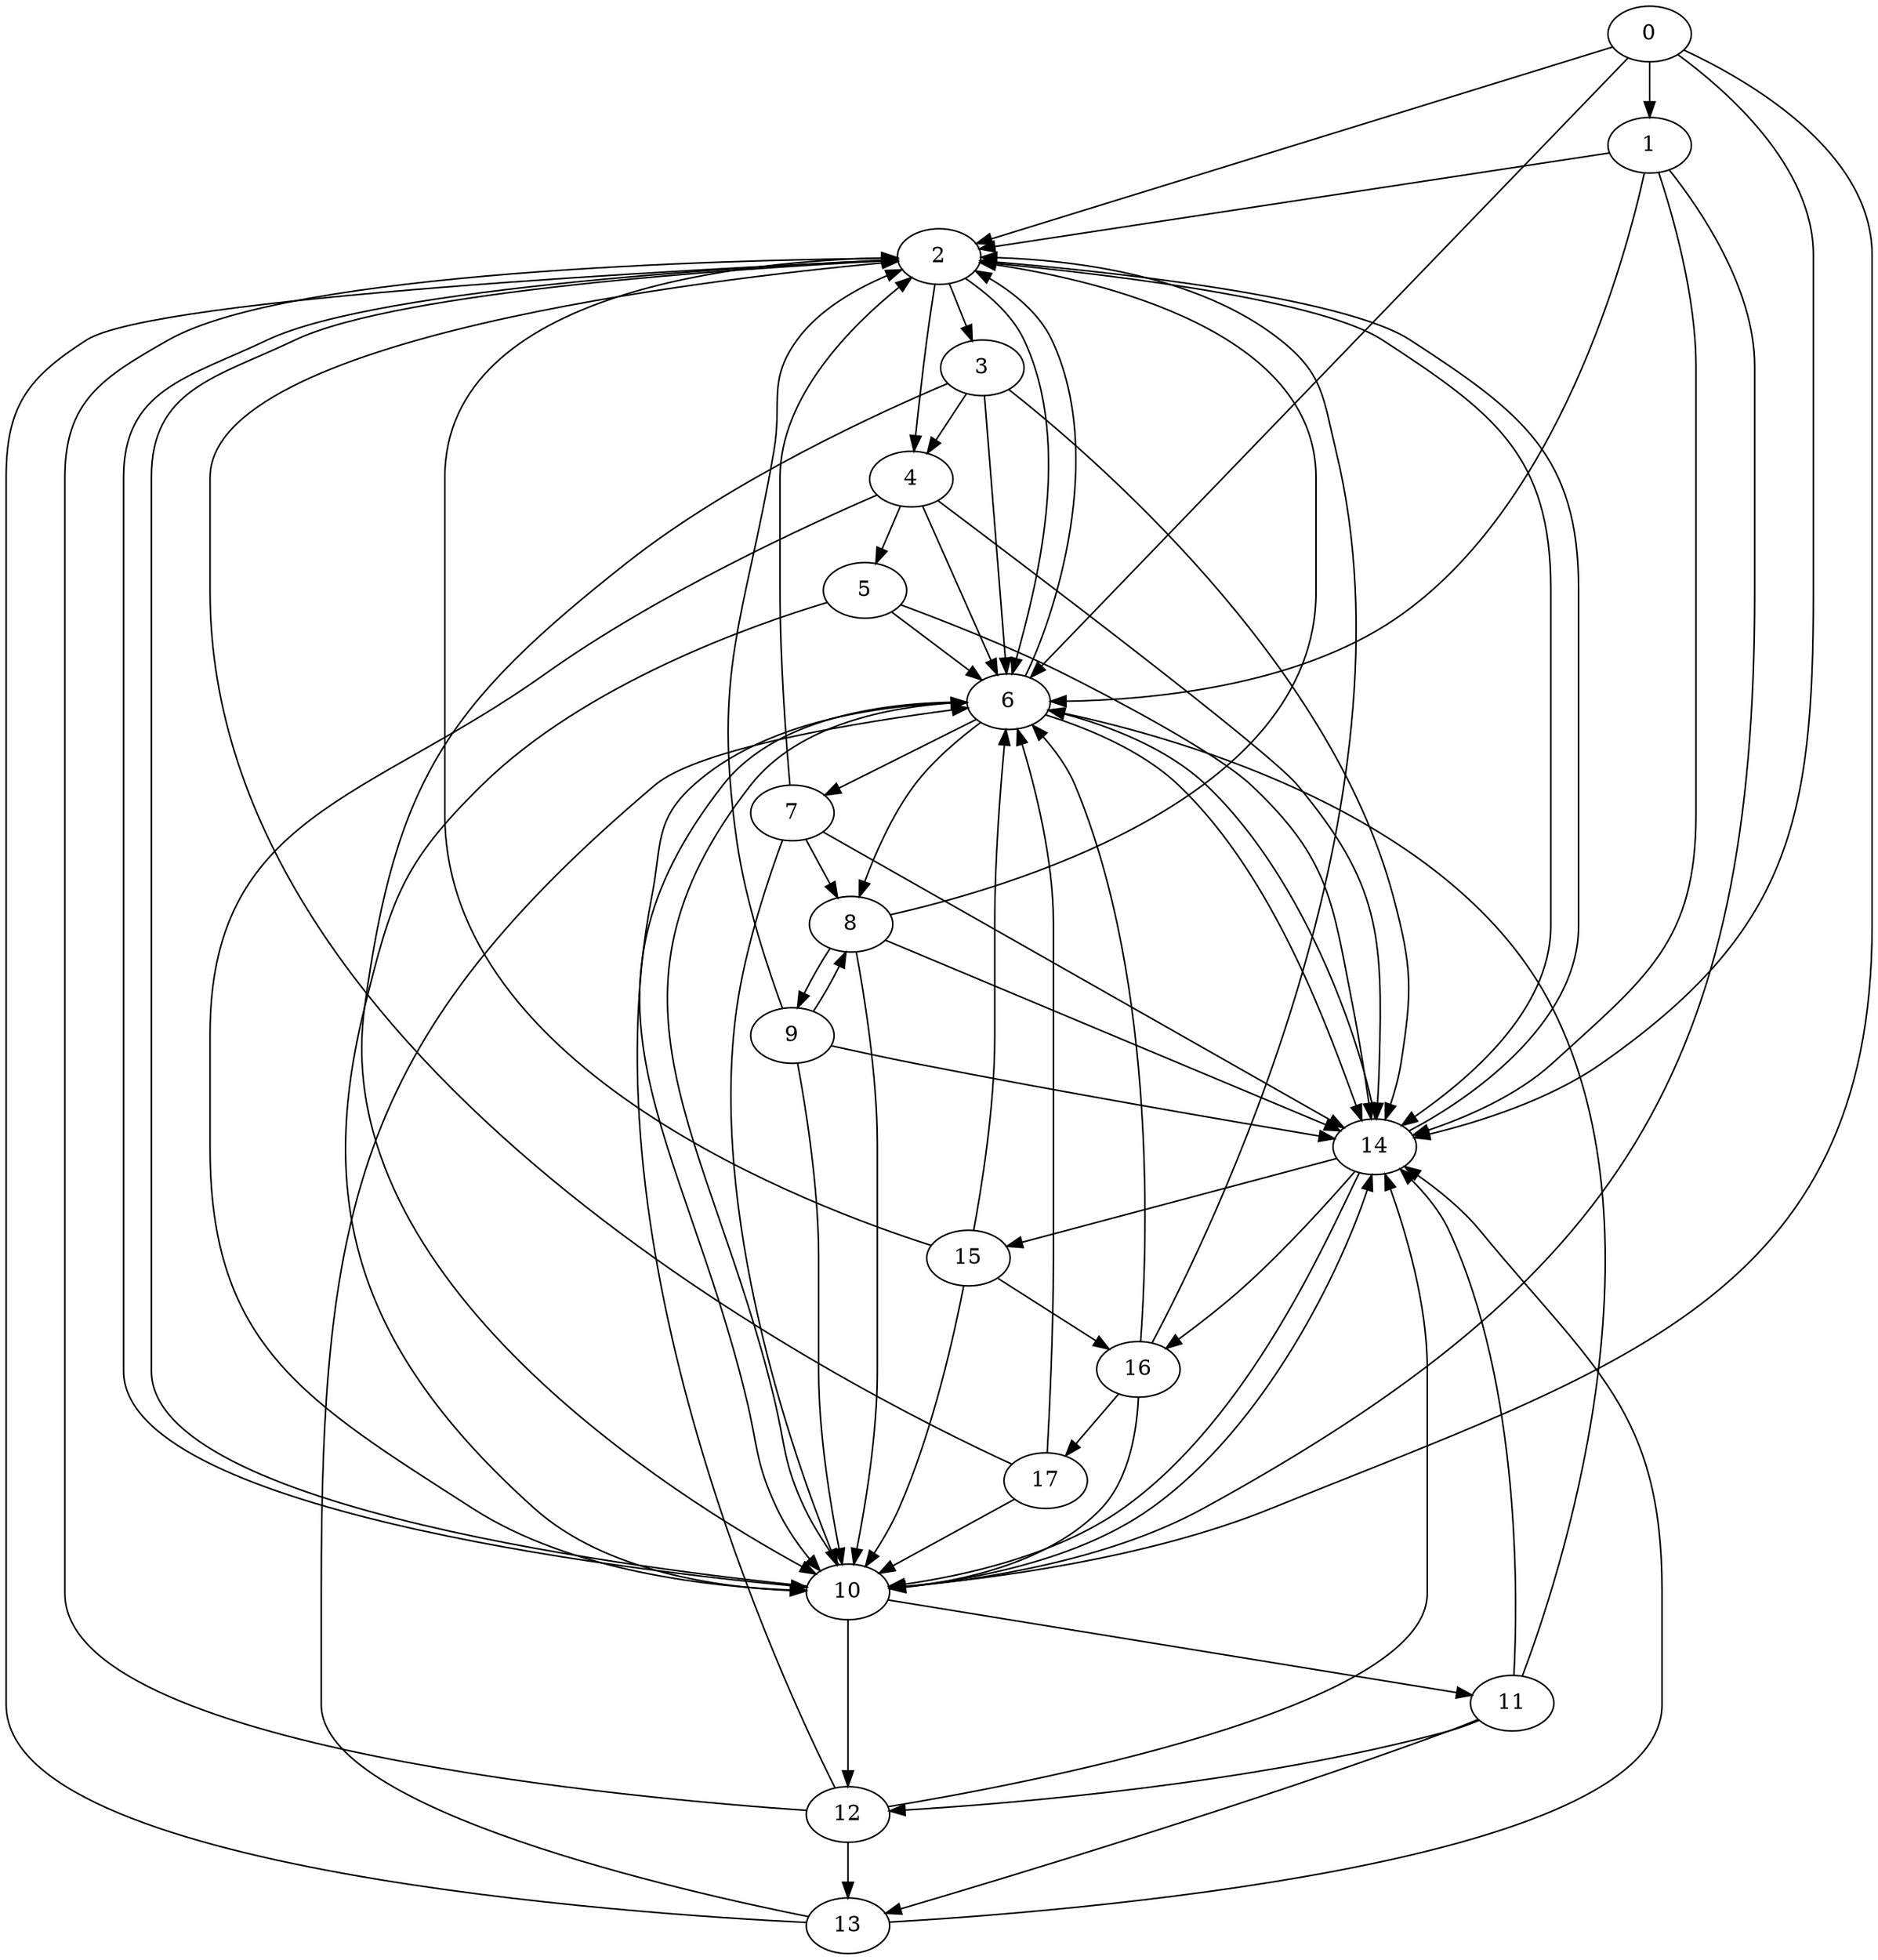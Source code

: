 digraph G {
0;
1;
2;
3;
4;
5;
6;
7;
8;
9;
10;
11;
12;
13;
14;
15;
16;
17;
0->1 ;
0->2 ;
0->6 ;
0->10 ;
0->14 ;
1->2 ;
1->6 ;
1->10 ;
1->14 ;
2->3 ;
2->4 ;
2->6 ;
2->10 ;
2->14 ;
3->4 ;
3->6 ;
3->10 ;
3->14 ;
4->5 ;
4->6 ;
4->10 ;
4->14 ;
5->6 ;
5->10 ;
5->14 ;
6->7 ;
6->2 ;
6->8 ;
6->10 ;
6->14 ;
7->2 ;
7->8 ;
7->10 ;
7->14 ;
8->9 ;
8->2 ;
8->10 ;
8->14 ;
9->2 ;
9->8 ;
9->10 ;
9->14 ;
10->11 ;
10->2 ;
10->6 ;
10->12 ;
10->14 ;
11->6 ;
11->12 ;
11->14 ;
11->13 ;
12->13 ;
12->2 ;
12->6 ;
12->14 ;
13->2 ;
13->6 ;
13->14 ;
14->15 ;
14->2 ;
14->6 ;
14->10 ;
14->16 ;
15->16 ;
15->2 ;
15->6 ;
15->10 ;
16->17 ;
16->2 ;
16->6 ;
16->10 ;
17->2 ;
17->6 ;
17->10 ;
}
